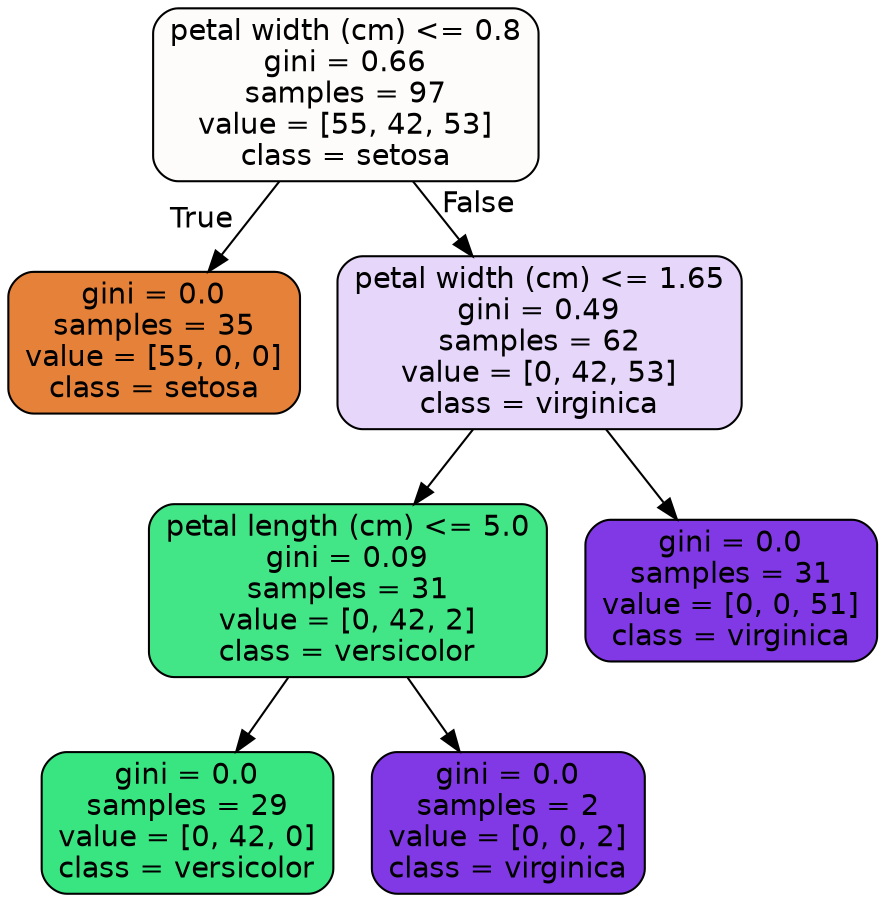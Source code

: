 digraph Tree {
node [shape=box, style="filled, rounded", color="black", fontname="helvetica"] ;
edge [fontname="helvetica"] ;
0 [label="petal width (cm) <= 0.8\ngini = 0.66\nsamples = 97\nvalue = [55, 42, 53]\nclass = setosa", fillcolor="#fefcfb"] ;
1 [label="gini = 0.0\nsamples = 35\nvalue = [55, 0, 0]\nclass = setosa", fillcolor="#e58139"] ;
0 -> 1 [labeldistance=2.5, labelangle=45, headlabel="True"] ;
2 [label="petal width (cm) <= 1.65\ngini = 0.49\nsamples = 62\nvalue = [0, 42, 53]\nclass = virginica", fillcolor="#e5d6fa"] ;
0 -> 2 [labeldistance=2.5, labelangle=-45, headlabel="False"] ;
3 [label="petal length (cm) <= 5.0\ngini = 0.09\nsamples = 31\nvalue = [0, 42, 2]\nclass = versicolor", fillcolor="#42e687"] ;
2 -> 3 ;
4 [label="gini = 0.0\nsamples = 29\nvalue = [0, 42, 0]\nclass = versicolor", fillcolor="#39e581"] ;
3 -> 4 ;
5 [label="gini = 0.0\nsamples = 2\nvalue = [0, 0, 2]\nclass = virginica", fillcolor="#8139e5"] ;
3 -> 5 ;
6 [label="gini = 0.0\nsamples = 31\nvalue = [0, 0, 51]\nclass = virginica", fillcolor="#8139e5"] ;
2 -> 6 ;
}